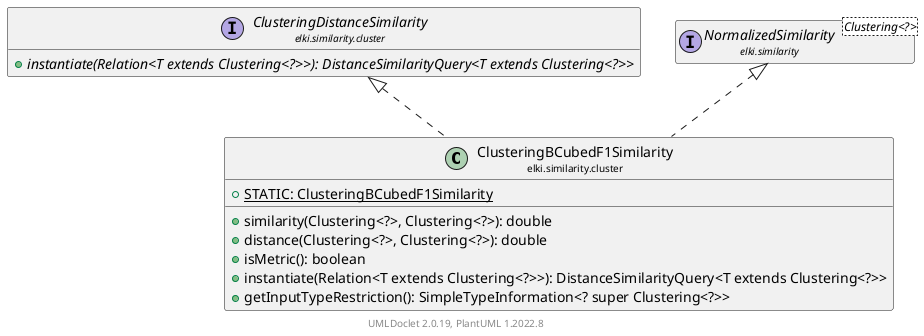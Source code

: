 @startuml
    remove .*\.(Instance|Par|Parameterizer|Factory)$
    set namespaceSeparator none
    hide empty fields
    hide empty methods

    class "<size:14>ClusteringBCubedF1Similarity\n<size:10>elki.similarity.cluster" as elki.similarity.cluster.ClusteringBCubedF1Similarity [[ClusteringBCubedF1Similarity.html]] {
        {static} +STATIC: ClusteringBCubedF1Similarity
        +similarity(Clustering<?>, Clustering<?>): double
        +distance(Clustering<?>, Clustering<?>): double
        +isMetric(): boolean
        +instantiate(Relation<T extends Clustering<?>>): DistanceSimilarityQuery<T extends Clustering<?>>
        +getInputTypeRestriction(): SimpleTypeInformation<? super Clustering<?>>
    }

    interface "<size:14>ClusteringDistanceSimilarity\n<size:10>elki.similarity.cluster" as elki.similarity.cluster.ClusteringDistanceSimilarity [[ClusteringDistanceSimilarity.html]] {
        {abstract} +instantiate(Relation<T extends Clustering<?>>): DistanceSimilarityQuery<T extends Clustering<?>>
    }
    interface "<size:14>NormalizedSimilarity\n<size:10>elki.similarity" as elki.similarity.NormalizedSimilarity<Clustering<?>> [[../NormalizedSimilarity.html]]
    class "<size:14>ClusteringBCubedF1Similarity.Par\n<size:10>elki.similarity.cluster" as elki.similarity.cluster.ClusteringBCubedF1Similarity.Par [[ClusteringBCubedF1Similarity.Par.html]]

    elki.similarity.cluster.ClusteringDistanceSimilarity <|.. elki.similarity.cluster.ClusteringBCubedF1Similarity
    elki.similarity.NormalizedSimilarity <|.. elki.similarity.cluster.ClusteringBCubedF1Similarity
    elki.similarity.cluster.ClusteringBCubedF1Similarity +-- elki.similarity.cluster.ClusteringBCubedF1Similarity.Par

    center footer UMLDoclet 2.0.19, PlantUML 1.2022.8
@enduml
